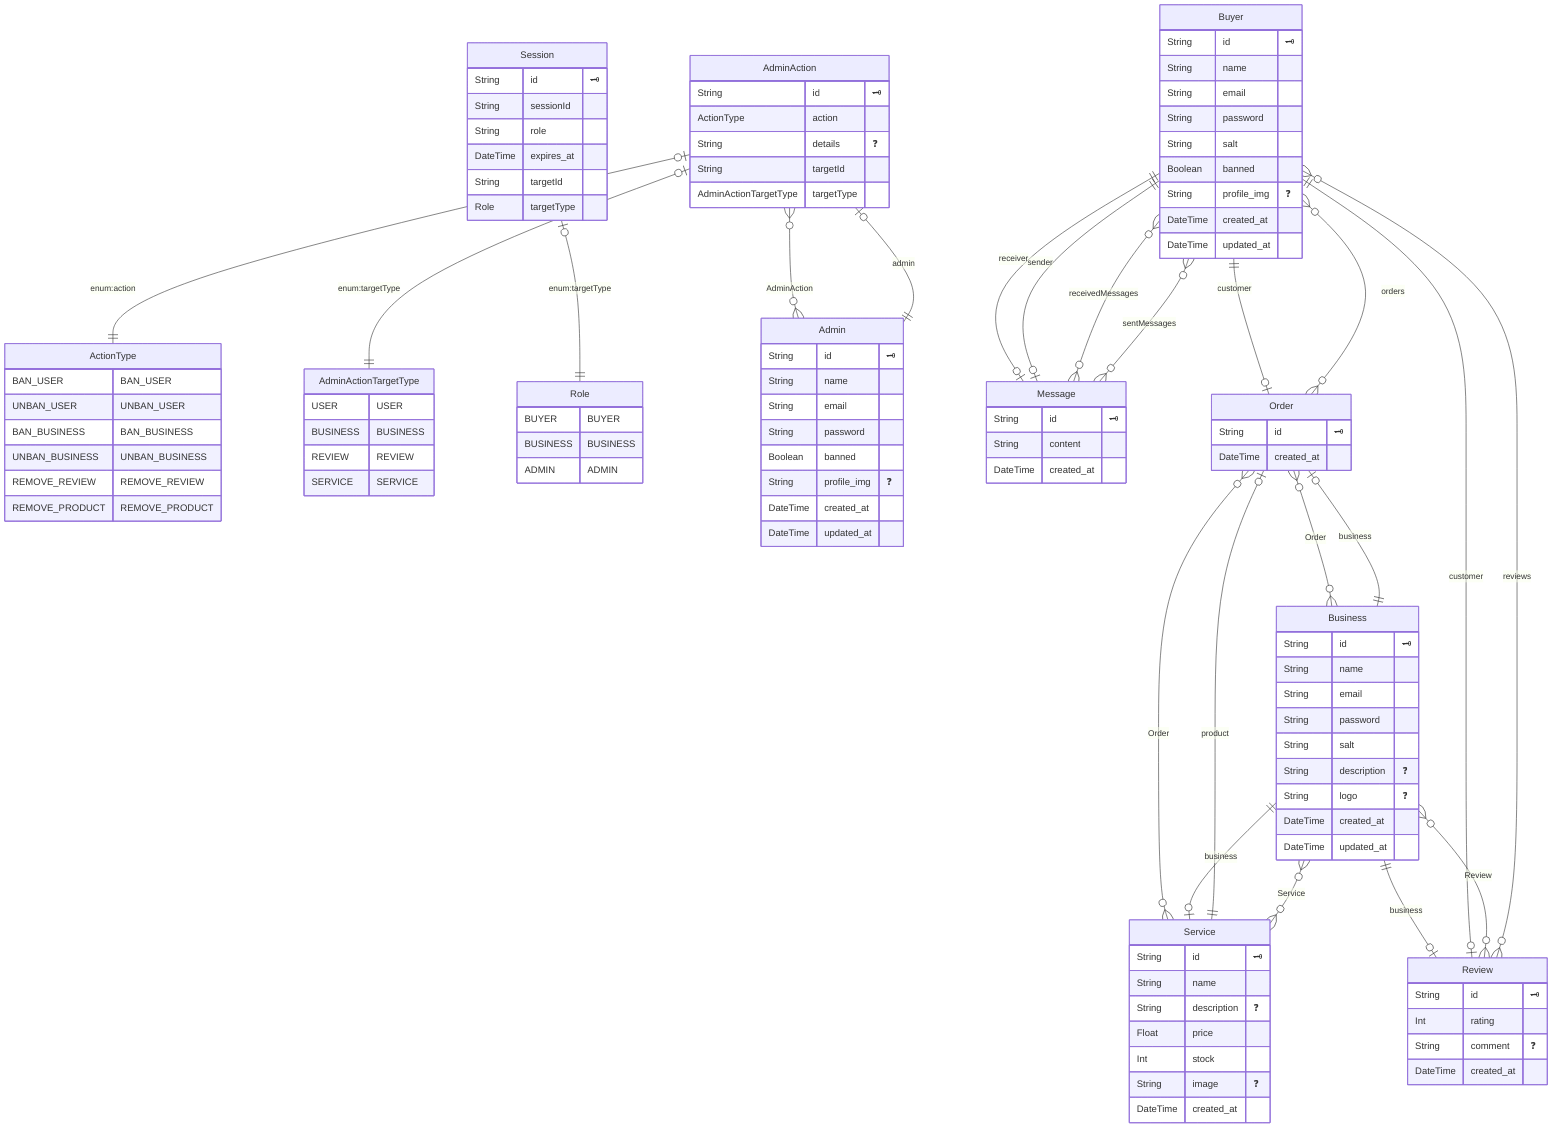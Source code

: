 erDiagram

        ActionType {
            BAN_USER BAN_USER
UNBAN_USER UNBAN_USER
BAN_BUSINESS BAN_BUSINESS
UNBAN_BUSINESS UNBAN_BUSINESS
REMOVE_REVIEW REMOVE_REVIEW
REMOVE_PRODUCT REMOVE_PRODUCT
        }
    


        AdminActionTargetType {
            USER USER
BUSINESS BUSINESS
REVIEW REVIEW
SERVICE SERVICE
        }
    


        Role {
            BUYER BUYER
BUSINESS BUSINESS
ADMIN ADMIN
        }
    
  "AdminAction" {
    String id "🗝️"
    ActionType action 
    String details "❓"
    String targetId 
    AdminActionTargetType targetType 
    }
  

  "Admin" {
    String id "🗝️"
    String name 
    String email 
    String password 
    Boolean banned 
    String profile_img "❓"
    DateTime created_at 
    DateTime updated_at 
    }
  

  "Buyer" {
    String id "🗝️"
    String name 
    String email 
    String password 
    String salt 
    Boolean banned 
    String profile_img "❓"
    DateTime created_at 
    DateTime updated_at 
    }
  

  "Business" {
    String id "🗝️"
    String name 
    String email 
    String password 
    String salt 
    String description "❓"
    String logo "❓"
    DateTime created_at 
    DateTime updated_at 
    }
  

  "Message" {
    String id "🗝️"
    String content 
    DateTime created_at 
    }
  

  "Review" {
    String id "🗝️"
    Int rating 
    String comment "❓"
    DateTime created_at 
    }
  

  "Order" {
    String id "🗝️"
    DateTime created_at 
    }
  

  "Service" {
    String id "🗝️"
    String name 
    String description "❓"
    Float price 
    Int stock 
    String image "❓"
    DateTime created_at 
    }
  

  "Session" {
    String id "🗝️"
    String sessionId 
    String role 
    DateTime expires_at 
    String targetId 
    Role targetType 
    }
  
    "AdminAction" o|--|| "ActionType" : "enum:action"
    "AdminAction" o|--|| "AdminActionTargetType" : "enum:targetType"
    "AdminAction" o|--|| "Admin" : "admin"
    "Admin" o{--}o "AdminAction" : "AdminAction"
    "Buyer" o{--}o "Order" : "orders"
    "Buyer" o{--}o "Review" : "reviews"
    "Buyer" o{--}o "Message" : "sentMessages"
    "Buyer" o{--}o "Message" : "receivedMessages"
    "Business" o{--}o "Service" : "Service"
    "Business" o{--}o "Order" : "Order"
    "Business" o{--}o "Review" : "Review"
    "Message" o|--|| "Buyer" : "sender"
    "Message" o|--|| "Buyer" : "receiver"
    "Review" o|--|| "Buyer" : "customer"
    "Review" o|--|| "Business" : "business"
    "Order" o|--|| "Buyer" : "customer"
    "Order" o|--|| "Business" : "business"
    "Order" o|--|| "Service" : "product"
    "Service" o|--|| "Business" : "business"
    "Service" o{--}o "Order" : "Order"
    "Session" o|--|| "Role" : "enum:targetType"
